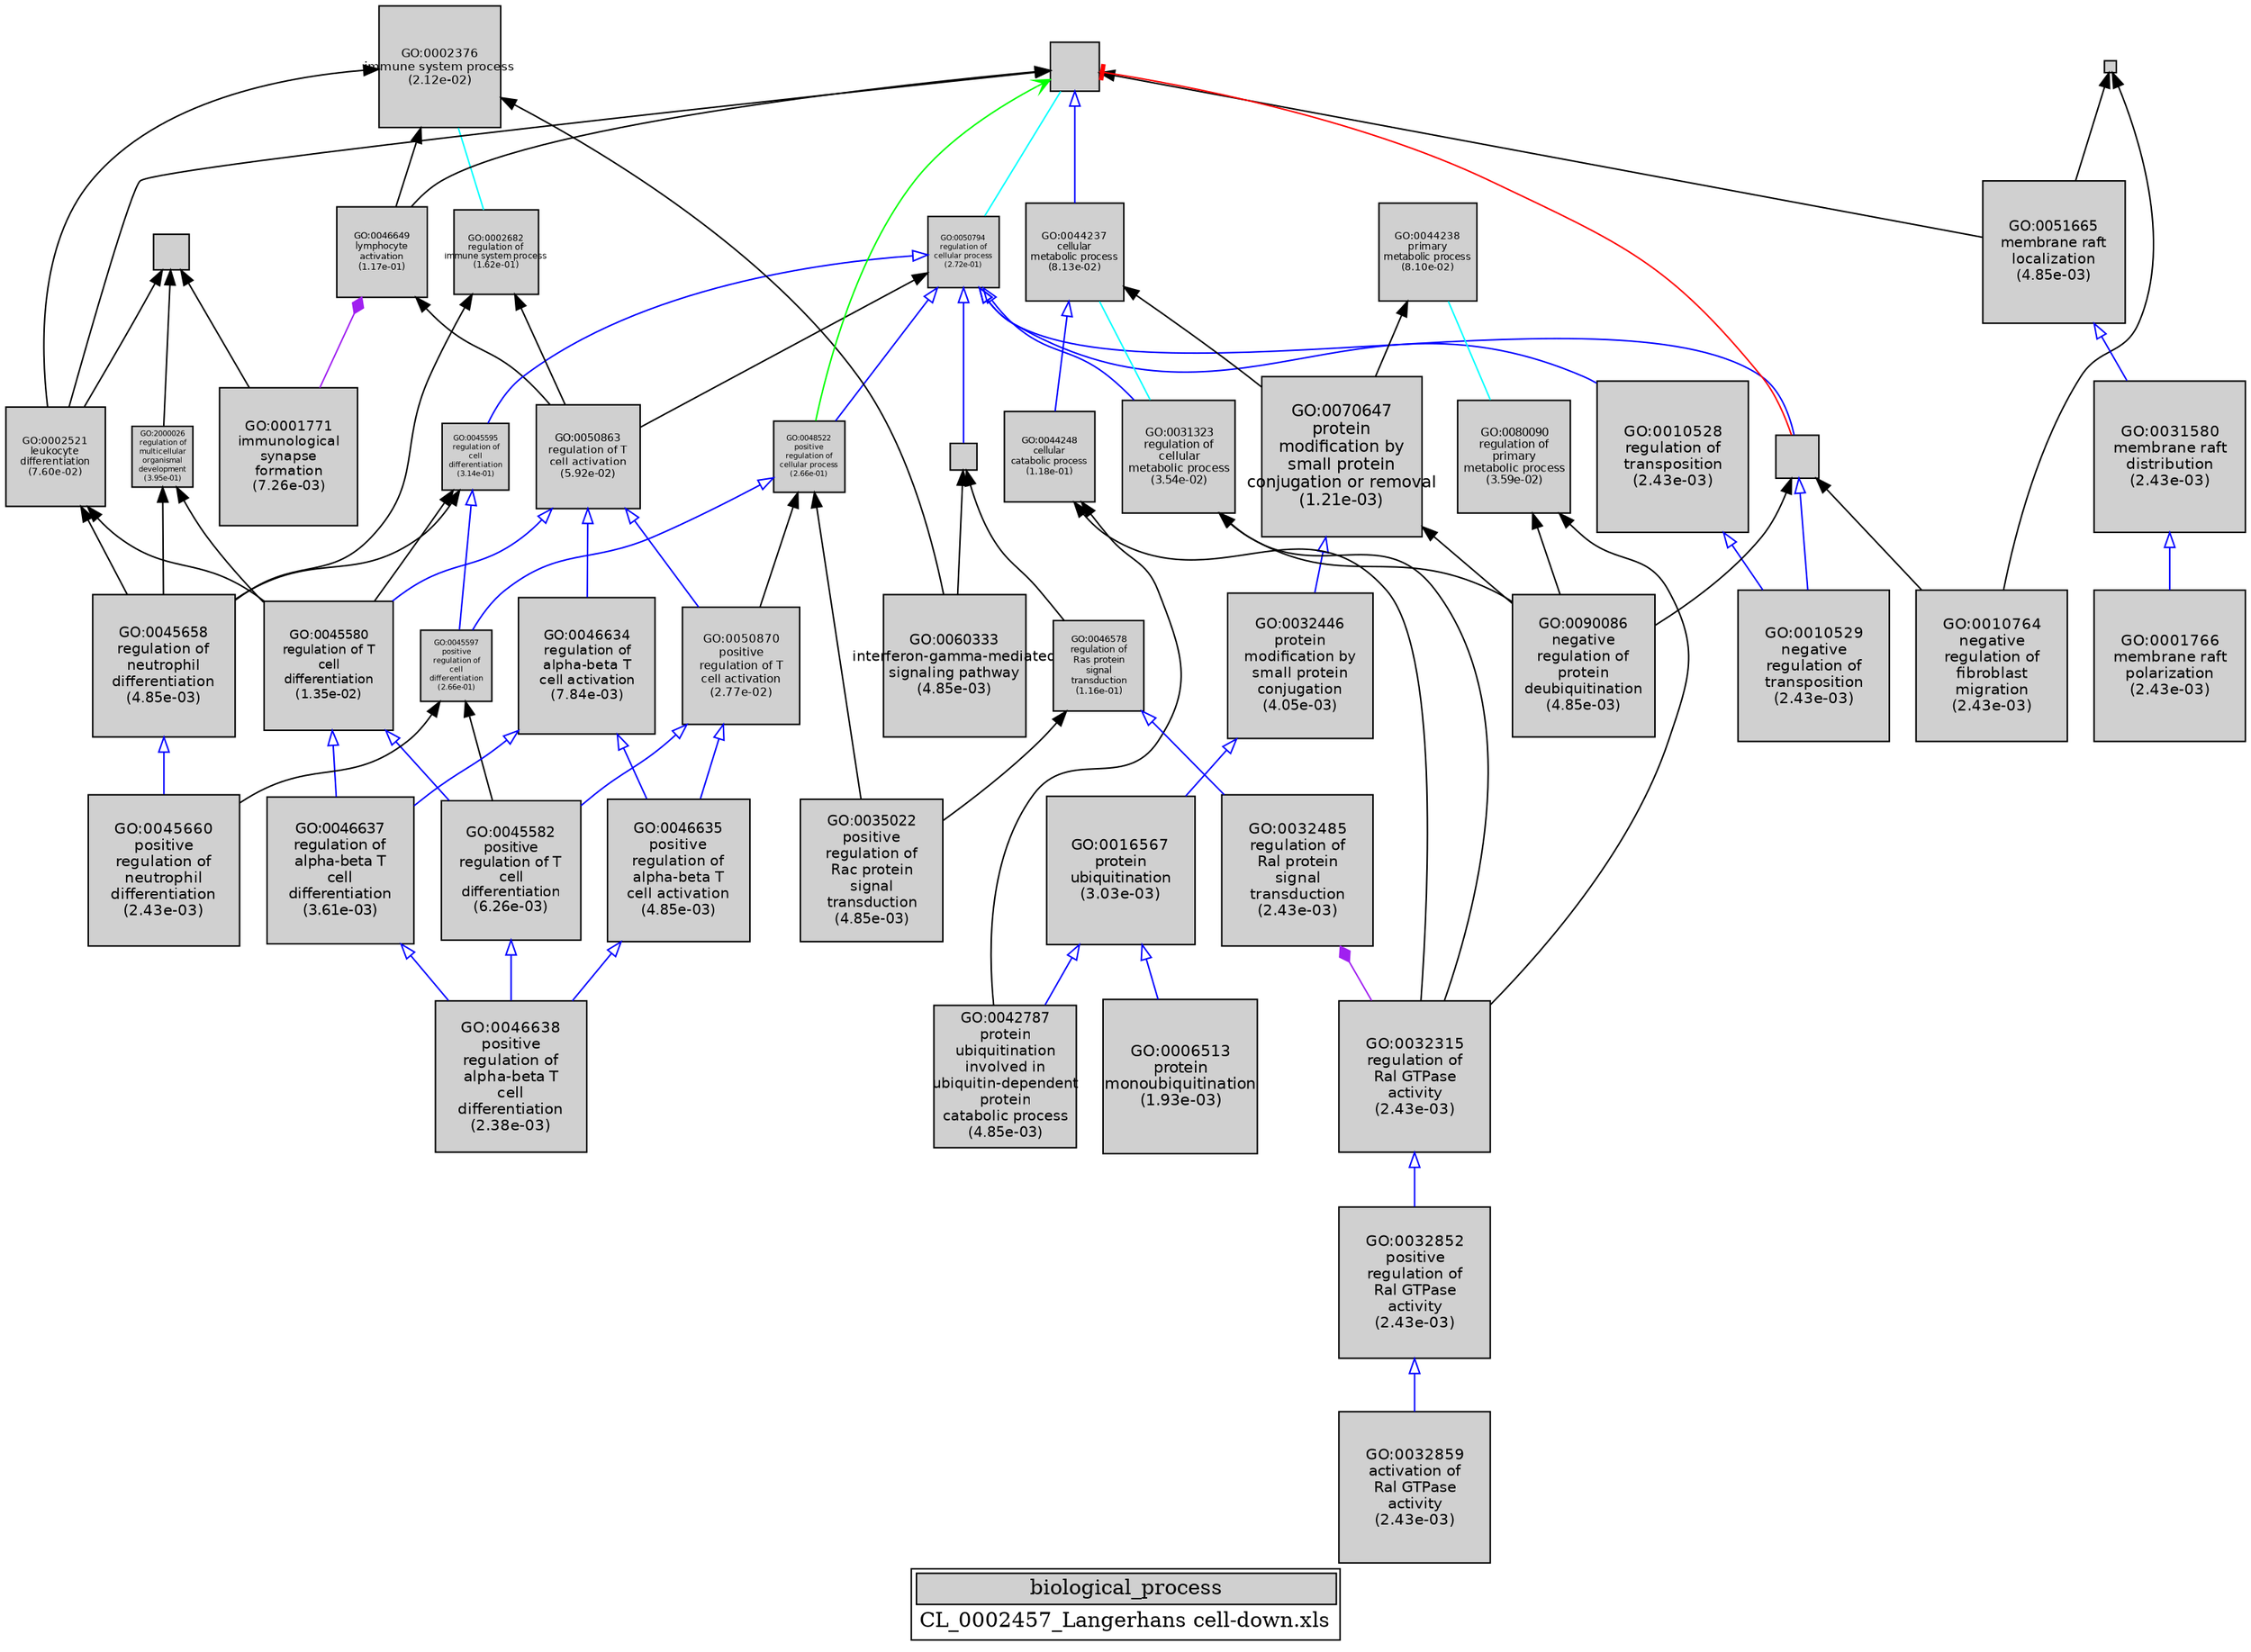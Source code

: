 digraph "biological_process" {
graph [ bgcolor = "#FFFFFF", label = <<TABLE COLOR="black" BGCOLOR="white"><TR><TD COLSPAN="2" BGCOLOR="#D0D0D0"><FONT COLOR="black">biological_process</FONT></TD></TR><TR><TD BORDER="0">CL_0002457_Langerhans cell-down.xls</TD></TR></TABLE>> ];
node [ fontname = "Helvetica" ];

subgraph "nodes" {

node [ style = "filled", fixedsize = "true", width = 1, shape = "box", fontsize = 9, fillcolor = "#D0D0D0", fontcolor = "black", color = "black" ];

"GO:0010529" [ URL = "#GO:0010529", label = <<TABLE BORDER="0"><TR><TD>GO:0010529<BR/>negative<BR/>regulation of<BR/>transposition<BR/>(2.43e-03)</TD></TR></TABLE>>, width = 1.42030764941, shape = "box", fontsize = 10.2262150758, height = 1.42030764941 ];
"GO:0046635" [ URL = "#GO:0046635", label = <<TABLE BORDER="0"><TR><TD>GO:0046635<BR/>positive<BR/>regulation of<BR/>alpha-beta T<BR/>cell activation<BR/>(4.85e-03)</TD></TR></TABLE>>, width = 1.3364426469, shape = "box", fontsize = 9.6223870577, height = 1.3364426469 ];
"GO:0010528" [ URL = "#GO:0010528", label = <<TABLE BORDER="0"><TR><TD>GO:0010528<BR/>regulation of<BR/>transposition<BR/>(2.43e-03)</TD></TR></TABLE>>, width = 1.42030764941, shape = "box", fontsize = 10.2262150758, height = 1.42030764941 ];
"GO:0032501" [ URL = "#GO:0032501", label = "", width = 0.337786000962, shape = "box", height = 0.337786000962 ];
"GO:0001771" [ URL = "#GO:0001771", label = <<TABLE BORDER="0"><TR><TD>GO:0001771<BR/>immunological<BR/>synapse<BR/>formation<BR/>(7.26e-03)</TD></TR></TABLE>>, width = 1.28523949363, shape = "box", fontsize = 9.2537243541, height = 1.28523949363 ];
"GO:0050863" [ URL = "#GO:0050863", label = <<TABLE BORDER="0"><TR><TD>GO:0050863<BR/>regulation of T<BR/>cell activation<BR/>(5.92e-02)</TD></TR></TABLE>>, width = 0.975774438317, shape = "box", fontsize = 7.02557595588, height = 0.975774438317 ];
"GO:0032485" [ URL = "#GO:0032485", label = <<TABLE BORDER="0"><TR><TD>GO:0032485<BR/>regulation of<BR/>Ral protein<BR/>signal<BR/>transduction<BR/>(2.43e-03)</TD></TR></TABLE>>, width = 1.42030764941, shape = "box", fontsize = 10.2262150758, height = 1.42030764941 ];
"GO:0032446" [ URL = "#GO:0032446", label = <<TABLE BORDER="0"><TR><TD>GO:0032446<BR/>protein<BR/>modification by<BR/>small protein<BR/>conjugation<BR/>(4.05e-03)</TD></TR></TABLE>>, width = 1.35893930419, shape = "box", fontsize = 9.78436299015, height = 1.35893930419 ];
"GO:0051179" [ URL = "#GO:0051179", label = "", width = 0.115788340263, shape = "box", height = 0.115788340263 ];
"GO:0050870" [ URL = "#GO:0050870", label = <<TABLE BORDER="0"><TR><TD>GO:0050870<BR/>positive<BR/>regulation of T<BR/>cell activation<BR/>(2.77e-02)</TD></TR></TABLE>>, width = 1.0981165214, shape = "box", fontsize = 7.90643895405, height = 1.0981165214 ];
"GO:0007165" [ URL = "#GO:0007165", label = "", width = 0.244574320392, shape = "box", height = 0.244574320392 ];
"GO:0070647" [ URL = "#GO:0070647", label = <<TABLE BORDER="0"><TR><TD>GO:0070647<BR/>protein<BR/>modification by<BR/>small protein<BR/>conjugation or removal<BR/>(1.21e-03)</TD></TR></TABLE>>, width = 1.5, shape = "box", fontsize = 10.8, height = 1.5 ];
"GO:0045660" [ URL = "#GO:0045660", label = <<TABLE BORDER="0"><TR><TD>GO:0045660<BR/>positive<BR/>regulation of<BR/>neutrophil<BR/>differentiation<BR/>(2.43e-03)</TD></TR></TABLE>>, width = 1.42030764941, shape = "box", fontsize = 10.2262150758, height = 1.42030764941 ];
"GO:0045580" [ URL = "#GO:0045580", label = <<TABLE BORDER="0"><TR><TD>GO:0045580<BR/>regulation of T<BR/>cell<BR/>differentiation<BR/>(1.35e-02)</TD></TR></TABLE>>, width = 1.20214181227, shape = "box", fontsize = 8.65542104832, height = 1.20214181227 ];
"GO:0035022" [ URL = "#GO:0035022", label = <<TABLE BORDER="0"><TR><TD>GO:0035022<BR/>positive<BR/>regulation of<BR/>Rac protein<BR/>signal<BR/>transduction<BR/>(4.85e-03)</TD></TR></TABLE>>, width = 1.33664063334, shape = "box", fontsize = 9.62381256002, height = 1.33664063334 ];
"GO:0045582" [ URL = "#GO:0045582", label = <<TABLE BORDER="0"><TR><TD>GO:0045582<BR/>positive<BR/>regulation of T<BR/>cell<BR/>differentiation<BR/>(6.26e-03)</TD></TR></TABLE>>, width = 1.30424817793, shape = "box", fontsize = 9.39058688111, height = 1.30424817793 ];
"GO:0046649" [ URL = "#GO:0046649", label = <<TABLE BORDER="0"><TR><TD>GO:0046649<BR/>lymphocyte<BR/>activation<BR/>(1.17e-01)</TD></TR></TABLE>>, width = 0.851337993351, shape = "box", fontsize = 6.12963355212, height = 0.851337993351 ];
"GO:0048522" [ URL = "#GO:0048522", label = <<TABLE BORDER="0"><TR><TD>GO:0048522<BR/>positive<BR/>regulation of<BR/>cellular process<BR/>(2.66e-01)</TD></TR></TABLE>>, width = 0.672283254267, shape = "box", fontsize = 5.0, height = 0.672283254267 ];
"GO:0042787" [ URL = "#GO:0042787", label = <<TABLE BORDER="0"><TR><TD>GO:0042787<BR/>protein<BR/>ubiquitination<BR/>involved in<BR/>ubiquitin-dependent<BR/>protein<BR/>catabolic process<BR/>(4.85e-03)</TD></TR></TABLE>>, width = 1.3364426469, shape = "box", fontsize = 9.6223870577, height = 1.3364426469 ];
"GO:0032852" [ URL = "#GO:0032852", label = <<TABLE BORDER="0"><TR><TD>GO:0032852<BR/>positive<BR/>regulation of<BR/>Ral GTPase<BR/>activity<BR/>(2.43e-03)</TD></TR></TABLE>>, width = 1.42030764941, shape = "box", fontsize = 10.2262150758, height = 1.42030764941 ];
"GO:0016567" [ URL = "#GO:0016567", label = <<TABLE BORDER="0"><TR><TD>GO:0016567<BR/>protein<BR/>ubiquitination<BR/>(3.03e-03)</TD></TR></TABLE>>, width = 1.39386749647, shape = "box", fontsize = 10.0358459746, height = 1.39386749647 ];
"GO:0044248" [ URL = "#GO:0044248", label = <<TABLE BORDER="0"><TR><TD>GO:0044248<BR/>cellular<BR/>catabolic process<BR/>(1.18e-01)</TD></TR></TABLE>>, width = 0.85011835658, shape = "box", fontsize = 6.12085216737, height = 0.85011835658 ];
"GO:0050794" [ URL = "#GO:0050794", label = <<TABLE BORDER="0"><TR><TD>GO:0050794<BR/>regulation of<BR/>cellular process<BR/>(2.72e-01)</TD></TR></TABLE>>, width = 0.66603879623, shape = "box", fontsize = 5.0, height = 0.66603879623 ];
"GO:0045595" [ URL = "#GO:0045595", label = <<TABLE BORDER="0"><TR><TD>GO:0045595<BR/>regulation of<BR/>cell<BR/>differentiation<BR/>(3.14e-01)</TD></TR></TABLE>>, width = 0.629273863666, shape = "box", fontsize = 5.0, height = 0.629273863666 ];
"GO:0032859" [ URL = "#GO:0032859", label = <<TABLE BORDER="0"><TR><TD>GO:0032859<BR/>activation of<BR/>Ral GTPase<BR/>activity<BR/>(2.43e-03)</TD></TR></TABLE>>, width = 1.42030764941, shape = "box", fontsize = 10.2262150758, height = 1.42030764941 ];
"GO:0001766" [ URL = "#GO:0001766", label = <<TABLE BORDER="0"><TR><TD>GO:0001766<BR/>membrane raft<BR/>polarization<BR/>(2.43e-03)</TD></TR></TABLE>>, width = 1.42030764941, shape = "box", fontsize = 10.2262150758, height = 1.42030764941 ];
"GO:0002521" [ URL = "#GO:0002521", label = <<TABLE BORDER="0"><TR><TD>GO:0002521<BR/>leukocyte<BR/>differentiation<BR/>(7.60e-02)</TD></TR></TABLE>>, width = 0.9322775662, shape = "box", fontsize = 6.71239847664, height = 0.9322775662 ];
"GO:0046638" [ URL = "#GO:0046638", label = <<TABLE BORDER="0"><TR><TD>GO:0046638<BR/>positive<BR/>regulation of<BR/>alpha-beta T<BR/>cell<BR/>differentiation<BR/>(2.38e-03)</TD></TR></TABLE>>, width = 1.42230635513, shape = "box", fontsize = 10.2406057569, height = 1.42230635513 ];
"GO:0080090" [ URL = "#GO:0080090", label = <<TABLE BORDER="0"><TR><TD>GO:0080090<BR/>regulation of<BR/>primary<BR/>metabolic process<BR/>(3.59e-02)</TD></TR></TABLE>>, width = 1.05800289454, shape = "box", fontsize = 7.61762084068, height = 1.05800289454 ];
"GO:0032315" [ URL = "#GO:0032315", label = <<TABLE BORDER="0"><TR><TD>GO:0032315<BR/>regulation of<BR/>Ral GTPase<BR/>activity<BR/>(2.43e-03)</TD></TR></TABLE>>, width = 1.42030764941, shape = "box", fontsize = 10.2262150758, height = 1.42030764941 ];
"GO:2000026" [ URL = "#GO:2000026", label = <<TABLE BORDER="0"><TR><TD>GO:2000026<BR/>regulation of<BR/>multicellular<BR/>organismal<BR/>development<BR/>(3.95e-01)</TD></TR></TABLE>>, width = 0.565734612757, shape = "box", fontsize = 5.0, height = 0.565734612757 ];
"GO:0045597" [ URL = "#GO:0045597", label = <<TABLE BORDER="0"><TR><TD>GO:0045597<BR/>positive<BR/>regulation of<BR/>cell<BR/>differentiation<BR/>(2.66e-01)</TD></TR></TABLE>>, width = 0.672064435266, shape = "box", fontsize = 5.0, height = 0.672064435266 ];
"GO:0031580" [ URL = "#GO:0031580", label = <<TABLE BORDER="0"><TR><TD>GO:0031580<BR/>membrane raft<BR/>distribution<BR/>(2.43e-03)</TD></TR></TABLE>>, width = 1.42030764941, shape = "box", fontsize = 10.2262150758, height = 1.42030764941 ];
"GO:0046637" [ URL = "#GO:0046637", label = <<TABLE BORDER="0"><TR><TD>GO:0046637<BR/>regulation of<BR/>alpha-beta T<BR/>cell<BR/>differentiation<BR/>(3.61e-03)</TD></TR></TABLE>>, width = 1.37277806305, shape = "box", fontsize = 9.88400205397, height = 1.37277806305 ];
"GO:0002376" [ URL = "#GO:0002376", label = <<TABLE BORDER="0"><TR><TD>GO:0002376<BR/>immune system process<BR/>(2.12e-02)</TD></TR></TABLE>>, width = 1.13784901734, shape = "box", fontsize = 8.19251292487, height = 1.13784901734 ];
"GO:0010764" [ URL = "#GO:0010764", label = <<TABLE BORDER="0"><TR><TD>GO:0010764<BR/>negative<BR/>regulation of<BR/>fibroblast<BR/>migration<BR/>(2.43e-03)</TD></TR></TABLE>>, width = 1.42030764941, shape = "box", fontsize = 10.2262150758, height = 1.42030764941 ];
"GO:0031323" [ URL = "#GO:0031323", label = <<TABLE BORDER="0"><TR><TD>GO:0031323<BR/>regulation of<BR/>cellular<BR/>metabolic process<BR/>(3.54e-02)</TD></TR></TABLE>>, width = 1.06008420753, shape = "box", fontsize = 7.63260629425, height = 1.06008420753 ];
"GO:0006513" [ URL = "#GO:0006513", label = <<TABLE BORDER="0"><TR><TD>GO:0006513<BR/>protein<BR/>monoubiquitination<BR/>(1.93e-03)</TD></TR></TABLE>>, width = 1.44670493996, shape = "box", fontsize = 10.4162755677, height = 1.44670493996 ];
"GO:0090086" [ URL = "#GO:0090086", label = <<TABLE BORDER="0"><TR><TD>GO:0090086<BR/>negative<BR/>regulation of<BR/>protein<BR/>deubiquitination<BR/>(4.85e-03)</TD></TR></TABLE>>, width = 1.33664063334, shape = "box", fontsize = 9.62381256002, height = 1.33664063334 ];
"GO:0060333" [ URL = "#GO:0060333", label = <<TABLE BORDER="0"><TR><TD>GO:0060333<BR/>interferon-gamma-mediated<BR/>signaling pathway<BR/>(4.85e-03)</TD></TR></TABLE>>, width = 1.33664063334, shape = "box", fontsize = 9.62381256002, height = 1.33664063334 ];
"GO:0051665" [ URL = "#GO:0051665", label = <<TABLE BORDER="0"><TR><TD>GO:0051665<BR/>membrane raft<BR/>localization<BR/>(4.85e-03)</TD></TR></TABLE>>, width = 1.33664063334, shape = "box", fontsize = 9.62381256002, height = 1.33664063334 ];
"GO:0046634" [ URL = "#GO:0046634", label = <<TABLE BORDER="0"><TR><TD>GO:0046634<BR/>regulation of<BR/>alpha-beta T<BR/>cell activation<BR/>(7.84e-03)</TD></TR></TABLE>>, width = 1.27527670046, shape = "box", fontsize = 9.18199224335, height = 1.27527670046 ];
"GO:0048523" [ URL = "#GO:0048523", label = "", width = 0.403812884224, shape = "box", height = 0.403812884224 ];
"GO:0009987" [ URL = "#GO:0009987", label = "", width = 0.464281237829, shape = "box", height = 0.464281237829 ];
"GO:0046578" [ URL = "#GO:0046578", label = <<TABLE BORDER="0"><TR><TD>GO:0046578<BR/>regulation of<BR/>Ras protein<BR/>signal<BR/>transduction<BR/>(1.16e-01)</TD></TR></TABLE>>, width = 0.852666632247, shape = "box", fontsize = 6.13919975218, height = 0.852666632247 ];
"GO:0044237" [ URL = "#GO:0044237", label = <<TABLE BORDER="0"><TR><TD>GO:0044237<BR/>cellular<BR/>metabolic process<BR/>(8.13e-02)</TD></TR></TABLE>>, width = 0.91998490782, shape = "box", fontsize = 6.6238913363, height = 0.91998490782 ];
"GO:0045658" [ URL = "#GO:0045658", label = <<TABLE BORDER="0"><TR><TD>GO:0045658<BR/>regulation of<BR/>neutrophil<BR/>differentiation<BR/>(4.85e-03)</TD></TR></TABLE>>, width = 1.33664063334, shape = "box", fontsize = 9.62381256002, height = 1.33664063334 ];
"GO:0002682" [ URL = "#GO:0002682", label = <<TABLE BORDER="0"><TR><TD>GO:0002682<BR/>regulation of<BR/>immune system process<BR/>(1.62e-01)</TD></TR></TABLE>>, width = 0.785170953097, shape = "box", fontsize = 5.6532308623, height = 0.785170953097 ];
"GO:0044238" [ URL = "#GO:0044238", label = <<TABLE BORDER="0"><TR><TD>GO:0044238<BR/>primary<BR/>metabolic process<BR/>(8.10e-02)</TD></TR></TABLE>>, width = 0.920819979175, shape = "box", fontsize = 6.62990385006, height = 0.920819979175 ];
}
subgraph "edges" {


edge [ dir = "back", weight = 1 ];
subgraph "regulates" {


edge [ color = "cyan", arrowtail = "none" ];
subgraph "positive" {


edge [ color = "green", arrowtail = "vee" ];
"GO:0009987" -> "GO:0048522";
}
subgraph "negative" {


edge [ color = "red", arrowtail = "tee" ];
"GO:0009987" -> "GO:0048523";
}
"GO:0009987" -> "GO:0050794";
"GO:0044237" -> "GO:0031323";
"GO:0002376" -> "GO:0002682";
"GO:0044238" -> "GO:0080090";
}
subgraph "part_of" {


edge [ color = "purple", arrowtail = "diamond", weight = 2.5 ];
"GO:0046649" -> "GO:0001771";
"GO:0032485" -> "GO:0032315";
}
subgraph "is_a" {


edge [ color = "blue", arrowtail = "empty", weight = 5.0 ];
"GO:0045580" -> "GO:0046637";
"GO:0048523" -> "GO:0010529";
"GO:0046634" -> "GO:0046637";
"GO:0045580" -> "GO:0045582";
"GO:0070647" -> "GO:0032446";
"GO:0032852" -> "GO:0032859";
"GO:0045582" -> "GO:0046638";
"GO:0051665" -> "GO:0031580";
"GO:0031580" -> "GO:0001766";
"GO:0050794" -> "GO:0007165";
"GO:0050863" -> "GO:0046634";
"GO:0050794" -> "GO:0010528";
"GO:0010528" -> "GO:0010529";
"GO:0050794" -> "GO:0048522";
"GO:0046637" -> "GO:0046638";
"GO:0009987" -> "GO:0044237";
"GO:0050794" -> "GO:0045595";
"GO:0050863" -> "GO:0045580";
"GO:0045595" -> "GO:0045597";
"GO:0050870" -> "GO:0046635";
"GO:0046634" -> "GO:0046635";
"GO:0050863" -> "GO:0050870";
"GO:0044237" -> "GO:0044248";
"GO:0046578" -> "GO:0032485";
"GO:0048522" -> "GO:0045597";
"GO:0016567" -> "GO:0006513";
"GO:0045658" -> "GO:0045660";
"GO:0032446" -> "GO:0016567";
"GO:0050870" -> "GO:0045582";
"GO:0032315" -> "GO:0032852";
"GO:0016567" -> "GO:0042787";
"GO:0050794" -> "GO:0048523";
"GO:0050794" -> "GO:0031323";
"GO:0046635" -> "GO:0046638";
}
"GO:0044248" -> "GO:0042787";
"GO:0031323" -> "GO:0090086";
"GO:0009987" -> "GO:0046649";
"GO:0002376" -> "GO:0060333";
"GO:0032501" -> "GO:0002521";
"GO:0007165" -> "GO:0060333";
"GO:0051179" -> "GO:0051665";
"GO:0002521" -> "GO:0045580";
"GO:0048522" -> "GO:0050870";
"GO:2000026" -> "GO:0045658";
"GO:0070647" -> "GO:0090086";
"GO:0044238" -> "GO:0070647";
"GO:0080090" -> "GO:0032315";
"GO:0002521" -> "GO:0045658";
"GO:0002376" -> "GO:0046649";
"GO:0045597" -> "GO:0045660";
"GO:0050794" -> "GO:0050863";
"GO:0045595" -> "GO:0045580";
"GO:0048522" -> "GO:0035022";
"GO:0044237" -> "GO:0070647";
"GO:0009987" -> "GO:0002521";
"GO:0080090" -> "GO:0090086";
"GO:0048523" -> "GO:0010764";
"GO:0046649" -> "GO:0050863";
"GO:2000026" -> "GO:0045580";
"GO:0007165" -> "GO:0046578";
"GO:0048523" -> "GO:0090086";
"GO:0002682" -> "GO:0045658";
"GO:0046578" -> "GO:0035022";
"GO:0051179" -> "GO:0010764";
"GO:0002682" -> "GO:0050863";
"GO:0032501" -> "GO:0001771";
"GO:0002376" -> "GO:0002521";
"GO:0045597" -> "GO:0045582";
"GO:0032501" -> "GO:2000026";
"GO:0045595" -> "GO:0045658";
"GO:0031323" -> "GO:0032315";
"GO:0009987" -> "GO:0051665";
"GO:0044248" -> "GO:0032315";
}
}
